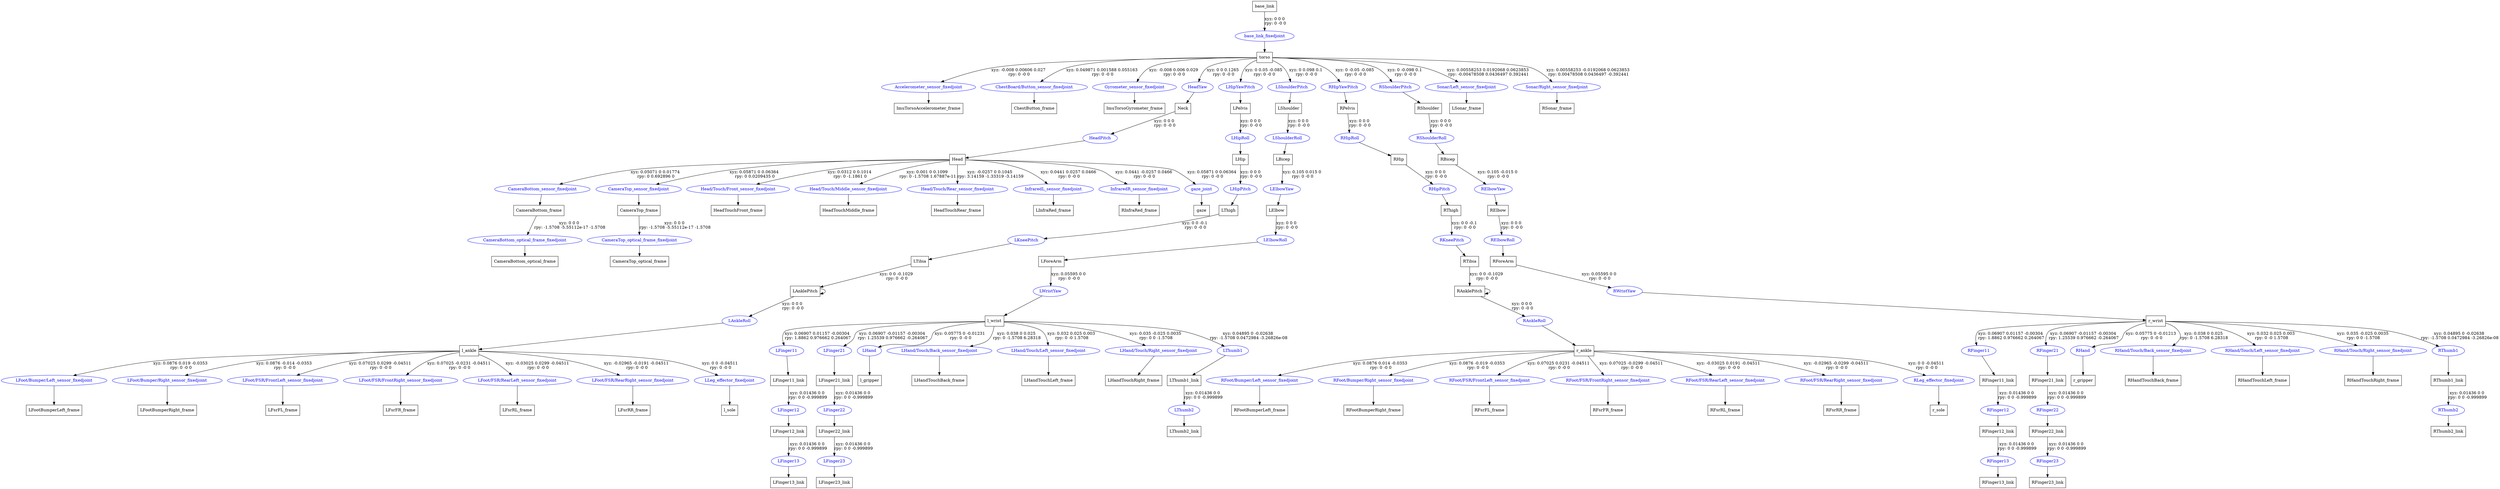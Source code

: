 digraph G {
node [shape=box];
"base_link" [label="base_link"];
"torso" [label="torso"];
"ImuTorsoAccelerometer_frame" [label="ImuTorsoAccelerometer_frame"];
"ChestButton_frame" [label="ChestButton_frame"];
"ImuTorsoGyrometer_frame" [label="ImuTorsoGyrometer_frame"];
"Neck" [label="Neck"];
"Head" [label="Head"];
"CameraBottom_frame" [label="CameraBottom_frame"];
"CameraBottom_optical_frame" [label="CameraBottom_optical_frame"];
"CameraTop_frame" [label="CameraTop_frame"];
"CameraTop_optical_frame" [label="CameraTop_optical_frame"];
"HeadTouchFront_frame" [label="HeadTouchFront_frame"];
"HeadTouchMiddle_frame" [label="HeadTouchMiddle_frame"];
"HeadTouchRear_frame" [label="HeadTouchRear_frame"];
"LInfraRed_frame" [label="LInfraRed_frame"];
"RInfraRed_frame" [label="RInfraRed_frame"];
"gaze" [label="gaze"];
"LPelvis" [label="LPelvis"];
"LHip" [label="LHip"];
"LThigh" [label="LThigh"];
"LTibia" [label="LTibia"];
"LAnklePitch" [label="LAnklePitch"];
"l_ankle" [label="l_ankle"];
"LFootBumperLeft_frame" [label="LFootBumperLeft_frame"];
"LFootBumperRight_frame" [label="LFootBumperRight_frame"];
"LFsrFL_frame" [label="LFsrFL_frame"];
"LFsrFR_frame" [label="LFsrFR_frame"];
"LFsrRL_frame" [label="LFsrRL_frame"];
"LFsrRR_frame" [label="LFsrRR_frame"];
"l_sole" [label="l_sole"];
"LShoulder" [label="LShoulder"];
"LBicep" [label="LBicep"];
"LElbow" [label="LElbow"];
"LForeArm" [label="LForeArm"];
"l_wrist" [label="l_wrist"];
"LFinger11_link" [label="LFinger11_link"];
"LFinger12_link" [label="LFinger12_link"];
"LFinger13_link" [label="LFinger13_link"];
"LFinger21_link" [label="LFinger21_link"];
"LFinger22_link" [label="LFinger22_link"];
"LFinger23_link" [label="LFinger23_link"];
"l_gripper" [label="l_gripper"];
"LHandTouchBack_frame" [label="LHandTouchBack_frame"];
"LHandTouchLeft_frame" [label="LHandTouchLeft_frame"];
"LHandTouchRight_frame" [label="LHandTouchRight_frame"];
"LThumb1_link" [label="LThumb1_link"];
"LThumb2_link" [label="LThumb2_link"];
"RPelvis" [label="RPelvis"];
"RHip" [label="RHip"];
"RThigh" [label="RThigh"];
"RTibia" [label="RTibia"];
"RAnklePitch" [label="RAnklePitch"];
"r_ankle" [label="r_ankle"];
"RFootBumperLeft_frame" [label="RFootBumperLeft_frame"];
"RFootBumperRight_frame" [label="RFootBumperRight_frame"];
"RFsrFL_frame" [label="RFsrFL_frame"];
"RFsrFR_frame" [label="RFsrFR_frame"];
"RFsrRL_frame" [label="RFsrRL_frame"];
"RFsrRR_frame" [label="RFsrRR_frame"];
"r_sole" [label="r_sole"];
"RShoulder" [label="RShoulder"];
"RBicep" [label="RBicep"];
"RElbow" [label="RElbow"];
"RForeArm" [label="RForeArm"];
"r_wrist" [label="r_wrist"];
"RFinger11_link" [label="RFinger11_link"];
"RFinger12_link" [label="RFinger12_link"];
"RFinger13_link" [label="RFinger13_link"];
"RFinger21_link" [label="RFinger21_link"];
"RFinger22_link" [label="RFinger22_link"];
"RFinger23_link" [label="RFinger23_link"];
"r_gripper" [label="r_gripper"];
"RHandTouchBack_frame" [label="RHandTouchBack_frame"];
"RHandTouchLeft_frame" [label="RHandTouchLeft_frame"];
"RHandTouchRight_frame" [label="RHandTouchRight_frame"];
"RThumb1_link" [label="RThumb1_link"];
"RThumb2_link" [label="RThumb2_link"];
"LSonar_frame" [label="LSonar_frame"];
"RSonar_frame" [label="RSonar_frame"];
node [shape=ellipse, color=blue, fontcolor=blue];
"base_link" -> "base_link_fixedjoint" [label="xyz: 0 0 0 \nrpy: 0 -0 0"]
"base_link_fixedjoint" -> "torso"
"torso" -> "Accelerometer_sensor_fixedjoint" [label="xyz: -0.008 0.00606 0.027 \nrpy: 0 -0 0"]
"Accelerometer_sensor_fixedjoint" -> "ImuTorsoAccelerometer_frame"
"torso" -> "ChestBoard/Button_sensor_fixedjoint" [label="xyz: 0.049871 0.001588 0.055163 \nrpy: 0 -0 0"]
"ChestBoard/Button_sensor_fixedjoint" -> "ChestButton_frame"
"torso" -> "Gyrometer_sensor_fixedjoint" [label="xyz: -0.008 0.006 0.029 \nrpy: 0 -0 0"]
"Gyrometer_sensor_fixedjoint" -> "ImuTorsoGyrometer_frame"
"torso" -> "HeadYaw" [label="xyz: 0 0 0.1265 \nrpy: 0 -0 0"]
"HeadYaw" -> "Neck"
"Neck" -> "HeadPitch" [label="xyz: 0 0 0 \nrpy: 0 -0 0"]
"HeadPitch" -> "Head"
"Head" -> "CameraBottom_sensor_fixedjoint" [label="xyz: 0.05071 0 0.01774 \nrpy: 0 0.692896 0"]
"CameraBottom_sensor_fixedjoint" -> "CameraBottom_frame"
"CameraBottom_frame" -> "CameraBottom_optical_frame_fixedjoint" [label="xyz: 0 0 0 \nrpy: -1.5708 -5.55112e-17 -1.5708"]
"CameraBottom_optical_frame_fixedjoint" -> "CameraBottom_optical_frame"
"Head" -> "CameraTop_sensor_fixedjoint" [label="xyz: 0.05871 0 0.06364 \nrpy: 0 0.0209435 0"]
"CameraTop_sensor_fixedjoint" -> "CameraTop_frame"
"CameraTop_frame" -> "CameraTop_optical_frame_fixedjoint" [label="xyz: 0 0 0 \nrpy: -1.5708 -5.55112e-17 -1.5708"]
"CameraTop_optical_frame_fixedjoint" -> "CameraTop_optical_frame"
"Head" -> "Head/Touch/Front_sensor_fixedjoint" [label="xyz: 0.0312 0 0.1014 \nrpy: 0 -1.1861 0"]
"Head/Touch/Front_sensor_fixedjoint" -> "HeadTouchFront_frame"
"Head" -> "Head/Touch/Middle_sensor_fixedjoint" [label="xyz: 0.001 0 0.1099 \nrpy: 0 -1.5708 1.67887e-11"]
"Head/Touch/Middle_sensor_fixedjoint" -> "HeadTouchMiddle_frame"
"Head" -> "Head/Touch/Rear_sensor_fixedjoint" [label="xyz: -0.0257 0 0.1045 \nrpy: 3.14159 -1.33319 -3.14159"]
"Head/Touch/Rear_sensor_fixedjoint" -> "HeadTouchRear_frame"
"Head" -> "InfraredL_sensor_fixedjoint" [label="xyz: 0.0441 0.0257 0.0466 \nrpy: 0 -0 0"]
"InfraredL_sensor_fixedjoint" -> "LInfraRed_frame"
"Head" -> "InfraredR_sensor_fixedjoint" [label="xyz: 0.0441 -0.0257 0.0466 \nrpy: 0 -0 0"]
"InfraredR_sensor_fixedjoint" -> "RInfraRed_frame"
"Head" -> "gaze_joint" [label="xyz: 0.05871 0 0.06364 \nrpy: 0 -0 0"]
"gaze_joint" -> "gaze"
"torso" -> "LHipYawPitch" [label="xyz: 0 0.05 -0.085 \nrpy: 0 -0 0"]
"LHipYawPitch" -> "LPelvis"
"LPelvis" -> "LHipRoll" [label="xyz: 0 0 0 \nrpy: 0 -0 0"]
"LHipRoll" -> "LHip"
"LHip" -> "LHipPitch" [label="xyz: 0 0 0 \nrpy: 0 -0 0"]
"LHipPitch" -> "LThigh"
"LThigh" -> "LKneePitch" [label="xyz: 0 0 -0.1 \nrpy: 0 -0 0"]
"LKneePitch" -> "LTibia"
"LTibia" -> "LAnklePitch" [label="xyz: 0 0 -0.1029 \nrpy: 0 -0 0"]
"LAnklePitch" -> "LAnklePitch"
"LAnklePitch" -> "LAnkleRoll" [label="xyz: 0 0 0 \nrpy: 0 -0 0"]
"LAnkleRoll" -> "l_ankle"
"l_ankle" -> "LFoot/Bumper/Left_sensor_fixedjoint" [label="xyz: 0.0876 0.019 -0.0353 \nrpy: 0 -0 0"]
"LFoot/Bumper/Left_sensor_fixedjoint" -> "LFootBumperLeft_frame"
"l_ankle" -> "LFoot/Bumper/Right_sensor_fixedjoint" [label="xyz: 0.0876 -0.014 -0.0353 \nrpy: 0 -0 0"]
"LFoot/Bumper/Right_sensor_fixedjoint" -> "LFootBumperRight_frame"
"l_ankle" -> "LFoot/FSR/FrontLeft_sensor_fixedjoint" [label="xyz: 0.07025 0.0299 -0.04511 \nrpy: 0 -0 0"]
"LFoot/FSR/FrontLeft_sensor_fixedjoint" -> "LFsrFL_frame"
"l_ankle" -> "LFoot/FSR/FrontRight_sensor_fixedjoint" [label="xyz: 0.07025 -0.0231 -0.04511 \nrpy: 0 -0 0"]
"LFoot/FSR/FrontRight_sensor_fixedjoint" -> "LFsrFR_frame"
"l_ankle" -> "LFoot/FSR/RearLeft_sensor_fixedjoint" [label="xyz: -0.03025 0.0299 -0.04511 \nrpy: 0 -0 0"]
"LFoot/FSR/RearLeft_sensor_fixedjoint" -> "LFsrRL_frame"
"l_ankle" -> "LFoot/FSR/RearRight_sensor_fixedjoint" [label="xyz: -0.02965 -0.0191 -0.04511 \nrpy: 0 -0 0"]
"LFoot/FSR/RearRight_sensor_fixedjoint" -> "LFsrRR_frame"
"l_ankle" -> "LLeg_effector_fixedjoint" [label="xyz: 0 0 -0.04511 \nrpy: 0 -0 0"]
"LLeg_effector_fixedjoint" -> "l_sole"
"torso" -> "LShoulderPitch" [label="xyz: 0 0.098 0.1 \nrpy: 0 -0 0"]
"LShoulderPitch" -> "LShoulder"
"LShoulder" -> "LShoulderRoll" [label="xyz: 0 0 0 \nrpy: 0 -0 0"]
"LShoulderRoll" -> "LBicep"
"LBicep" -> "LElbowYaw" [label="xyz: 0.105 0.015 0 \nrpy: 0 -0 0"]
"LElbowYaw" -> "LElbow"
"LElbow" -> "LElbowRoll" [label="xyz: 0 0 0 \nrpy: 0 -0 0"]
"LElbowRoll" -> "LForeArm"
"LForeArm" -> "LWristYaw" [label="xyz: 0.05595 0 0 \nrpy: 0 -0 0"]
"LWristYaw" -> "l_wrist"
"l_wrist" -> "LFinger11" [label="xyz: 0.06907 0.01157 -0.00304 \nrpy: 1.8862 0.976662 0.264067"]
"LFinger11" -> "LFinger11_link"
"LFinger11_link" -> "LFinger12" [label="xyz: 0.01436 0 0 \nrpy: 0 0 -0.999899"]
"LFinger12" -> "LFinger12_link"
"LFinger12_link" -> "LFinger13" [label="xyz: 0.01436 0 0 \nrpy: 0 0 -0.999899"]
"LFinger13" -> "LFinger13_link"
"l_wrist" -> "LFinger21" [label="xyz: 0.06907 -0.01157 -0.00304 \nrpy: 1.25539 0.976662 -0.264067"]
"LFinger21" -> "LFinger21_link"
"LFinger21_link" -> "LFinger22" [label="xyz: 0.01436 0 0 \nrpy: 0 0 -0.999899"]
"LFinger22" -> "LFinger22_link"
"LFinger22_link" -> "LFinger23" [label="xyz: 0.01436 0 0 \nrpy: 0 0 -0.999899"]
"LFinger23" -> "LFinger23_link"
"l_wrist" -> "LHand" [label="xyz: 0.05775 0 -0.01231 \nrpy: 0 -0 0"]
"LHand" -> "l_gripper"
"l_wrist" -> "LHand/Touch/Back_sensor_fixedjoint" [label="xyz: 0.038 0 0.025 \nrpy: 0 -1.5708 6.28318"]
"LHand/Touch/Back_sensor_fixedjoint" -> "LHandTouchBack_frame"
"l_wrist" -> "LHand/Touch/Left_sensor_fixedjoint" [label="xyz: 0.032 0.025 0.003 \nrpy: 0 -0 1.5708"]
"LHand/Touch/Left_sensor_fixedjoint" -> "LHandTouchLeft_frame"
"l_wrist" -> "LHand/Touch/Right_sensor_fixedjoint" [label="xyz: 0.035 -0.025 0.0035 \nrpy: 0 0 -1.5708"]
"LHand/Touch/Right_sensor_fixedjoint" -> "LHandTouchRight_frame"
"l_wrist" -> "LThumb1" [label="xyz: 0.04895 0 -0.02638 \nrpy: -1.5708 0.0472984 -3.26826e-08"]
"LThumb1" -> "LThumb1_link"
"LThumb1_link" -> "LThumb2" [label="xyz: 0.01436 0 0 \nrpy: 0 0 -0.999899"]
"LThumb2" -> "LThumb2_link"
"torso" -> "RHipYawPitch" [label="xyz: 0 -0.05 -0.085 \nrpy: 0 -0 0"]
"RHipYawPitch" -> "RPelvis"
"RPelvis" -> "RHipRoll" [label="xyz: 0 0 0 \nrpy: 0 -0 0"]
"RHipRoll" -> "RHip"
"RHip" -> "RHipPitch" [label="xyz: 0 0 0 \nrpy: 0 -0 0"]
"RHipPitch" -> "RThigh"
"RThigh" -> "RKneePitch" [label="xyz: 0 0 -0.1 \nrpy: 0 -0 0"]
"RKneePitch" -> "RTibia"
"RTibia" -> "RAnklePitch" [label="xyz: 0 0 -0.1029 \nrpy: 0 -0 0"]
"RAnklePitch" -> "RAnklePitch"
"RAnklePitch" -> "RAnkleRoll" [label="xyz: 0 0 0 \nrpy: 0 -0 0"]
"RAnkleRoll" -> "r_ankle"
"r_ankle" -> "RFoot/Bumper/Left_sensor_fixedjoint" [label="xyz: 0.0876 0.014 -0.0353 \nrpy: 0 -0 0"]
"RFoot/Bumper/Left_sensor_fixedjoint" -> "RFootBumperLeft_frame"
"r_ankle" -> "RFoot/Bumper/Right_sensor_fixedjoint" [label="xyz: 0.0876 -0.019 -0.0353 \nrpy: 0 -0 0"]
"RFoot/Bumper/Right_sensor_fixedjoint" -> "RFootBumperRight_frame"
"r_ankle" -> "RFoot/FSR/FrontLeft_sensor_fixedjoint" [label="xyz: 0.07025 0.0231 -0.04511 \nrpy: 0 -0 0"]
"RFoot/FSR/FrontLeft_sensor_fixedjoint" -> "RFsrFL_frame"
"r_ankle" -> "RFoot/FSR/FrontRight_sensor_fixedjoint" [label="xyz: 0.07025 -0.0299 -0.04511 \nrpy: 0 -0 0"]
"RFoot/FSR/FrontRight_sensor_fixedjoint" -> "RFsrFR_frame"
"r_ankle" -> "RFoot/FSR/RearLeft_sensor_fixedjoint" [label="xyz: -0.03025 0.0191 -0.04511 \nrpy: 0 -0 0"]
"RFoot/FSR/RearLeft_sensor_fixedjoint" -> "RFsrRL_frame"
"r_ankle" -> "RFoot/FSR/RearRight_sensor_fixedjoint" [label="xyz: -0.02965 -0.0299 -0.04511 \nrpy: 0 -0 0"]
"RFoot/FSR/RearRight_sensor_fixedjoint" -> "RFsrRR_frame"
"r_ankle" -> "RLeg_effector_fixedjoint" [label="xyz: 0 0 -0.04511 \nrpy: 0 -0 0"]
"RLeg_effector_fixedjoint" -> "r_sole"
"torso" -> "RShoulderPitch" [label="xyz: 0 -0.098 0.1 \nrpy: 0 -0 0"]
"RShoulderPitch" -> "RShoulder"
"RShoulder" -> "RShoulderRoll" [label="xyz: 0 0 0 \nrpy: 0 -0 0"]
"RShoulderRoll" -> "RBicep"
"RBicep" -> "RElbowYaw" [label="xyz: 0.105 -0.015 0 \nrpy: 0 -0 0"]
"RElbowYaw" -> "RElbow"
"RElbow" -> "RElbowRoll" [label="xyz: 0 0 0 \nrpy: 0 -0 0"]
"RElbowRoll" -> "RForeArm"
"RForeArm" -> "RWristYaw" [label="xyz: 0.05595 0 0 \nrpy: 0 -0 0"]
"RWristYaw" -> "r_wrist"
"r_wrist" -> "RFinger11" [label="xyz: 0.06907 0.01157 -0.00304 \nrpy: 1.8862 0.976662 0.264067"]
"RFinger11" -> "RFinger11_link"
"RFinger11_link" -> "RFinger12" [label="xyz: 0.01436 0 0 \nrpy: 0 0 -0.999899"]
"RFinger12" -> "RFinger12_link"
"RFinger12_link" -> "RFinger13" [label="xyz: 0.01436 0 0 \nrpy: 0 0 -0.999899"]
"RFinger13" -> "RFinger13_link"
"r_wrist" -> "RFinger21" [label="xyz: 0.06907 -0.01157 -0.00304 \nrpy: 1.25539 0.976662 -0.264067"]
"RFinger21" -> "RFinger21_link"
"RFinger21_link" -> "RFinger22" [label="xyz: 0.01436 0 0 \nrpy: 0 0 -0.999899"]
"RFinger22" -> "RFinger22_link"
"RFinger22_link" -> "RFinger23" [label="xyz: 0.01436 0 0 \nrpy: 0 0 -0.999899"]
"RFinger23" -> "RFinger23_link"
"r_wrist" -> "RHand" [label="xyz: 0.05775 0 -0.01213 \nrpy: 0 -0 0"]
"RHand" -> "r_gripper"
"r_wrist" -> "RHand/Touch/Back_sensor_fixedjoint" [label="xyz: 0.038 0 0.025 \nrpy: 0 -1.5708 6.28318"]
"RHand/Touch/Back_sensor_fixedjoint" -> "RHandTouchBack_frame"
"r_wrist" -> "RHand/Touch/Left_sensor_fixedjoint" [label="xyz: 0.032 0.025 0.003 \nrpy: 0 -0 1.5708"]
"RHand/Touch/Left_sensor_fixedjoint" -> "RHandTouchLeft_frame"
"r_wrist" -> "RHand/Touch/Right_sensor_fixedjoint" [label="xyz: 0.035 -0.025 0.0035 \nrpy: 0 0 -1.5708"]
"RHand/Touch/Right_sensor_fixedjoint" -> "RHandTouchRight_frame"
"r_wrist" -> "RThumb1" [label="xyz: 0.04895 0 -0.02638 \nrpy: -1.5708 0.0472984 -3.26826e-08"]
"RThumb1" -> "RThumb1_link"
"RThumb1_link" -> "RThumb2" [label="xyz: 0.01436 0 0 \nrpy: 0 0 -0.999899"]
"RThumb2" -> "RThumb2_link"
"torso" -> "Sonar/Left_sensor_fixedjoint" [label="xyz: 0.00558253 0.0192068 0.0623853 \nrpy: -0.00478508 0.0436497 0.392441"]
"Sonar/Left_sensor_fixedjoint" -> "LSonar_frame"
"torso" -> "Sonar/Right_sensor_fixedjoint" [label="xyz: 0.00558253 -0.0192068 0.0623853 \nrpy: 0.00478508 0.0436497 -0.392441"]
"Sonar/Right_sensor_fixedjoint" -> "RSonar_frame"
}
